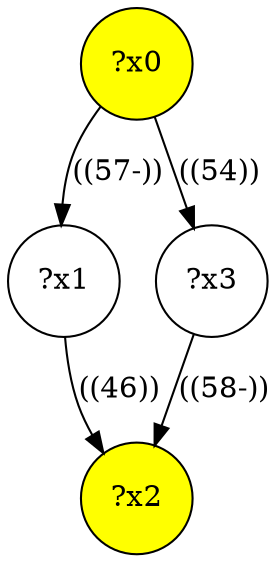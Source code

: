 digraph g {
	x0 [fillcolor="yellow", style="filled," shape=circle, label="?x0"];
	x2 [fillcolor="yellow", style="filled," shape=circle, label="?x2"];
	x1 [shape=circle, label="?x1"];
	x0 -> x1 [label="((57-))"];
	x1 -> x2 [label="((46))"];
	x3 [shape=circle, label="?x3"];
	x0 -> x3 [label="((54))"];
	x3 -> x2 [label="((58-))"];
}
